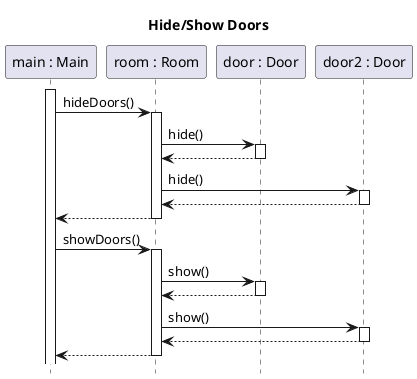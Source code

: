 @startuml room-hide-doors

title Hide/Show Doors
hide footbox
autoactivate on
participant "main : Main" as main
participant "room : Room" as room
participant "door : Door" as door
participant "door2 : Door" as door2

main++
main -> room : hideDoors() 
    room -> door : hide()
    return
    room -> door2 : hide()
    return
return

main -> room : showDoors()
    room -> door : show()
    return
    room -> door2 : show()
    return
return

@enduml